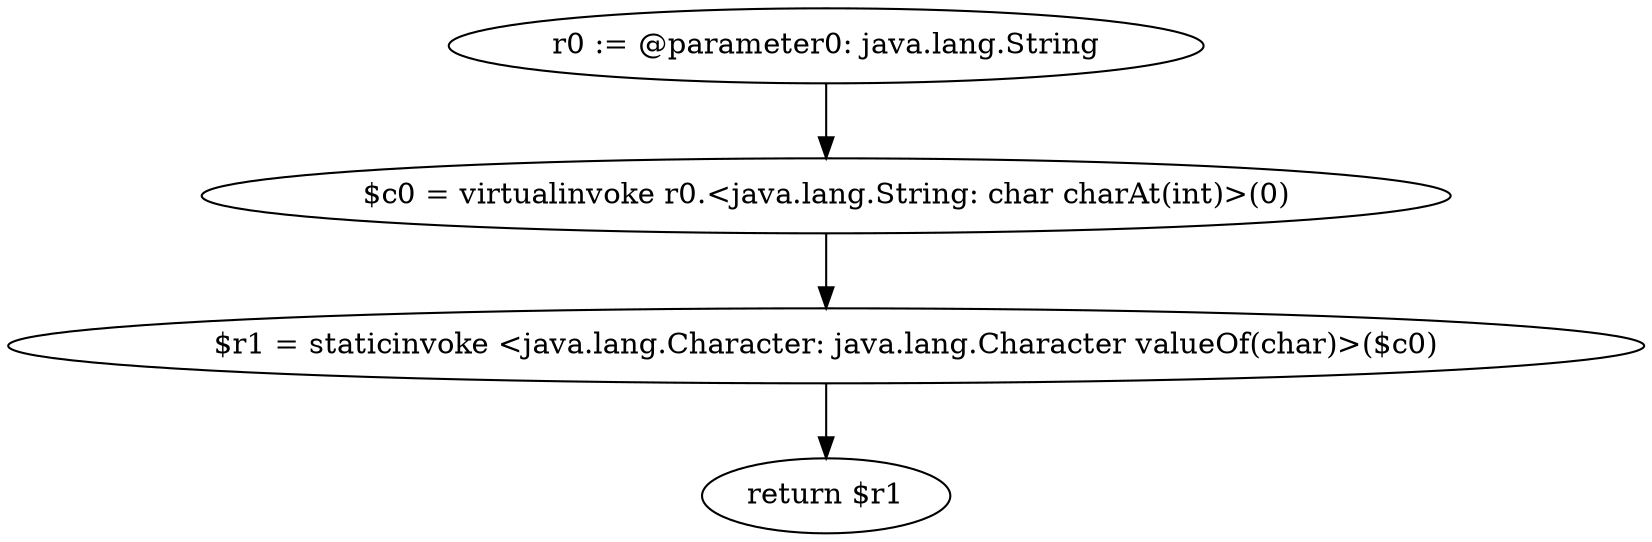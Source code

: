 digraph "unitGraph" {
    "r0 := @parameter0: java.lang.String"
    "$c0 = virtualinvoke r0.<java.lang.String: char charAt(int)>(0)"
    "$r1 = staticinvoke <java.lang.Character: java.lang.Character valueOf(char)>($c0)"
    "return $r1"
    "r0 := @parameter0: java.lang.String"->"$c0 = virtualinvoke r0.<java.lang.String: char charAt(int)>(0)";
    "$c0 = virtualinvoke r0.<java.lang.String: char charAt(int)>(0)"->"$r1 = staticinvoke <java.lang.Character: java.lang.Character valueOf(char)>($c0)";
    "$r1 = staticinvoke <java.lang.Character: java.lang.Character valueOf(char)>($c0)"->"return $r1";
}
